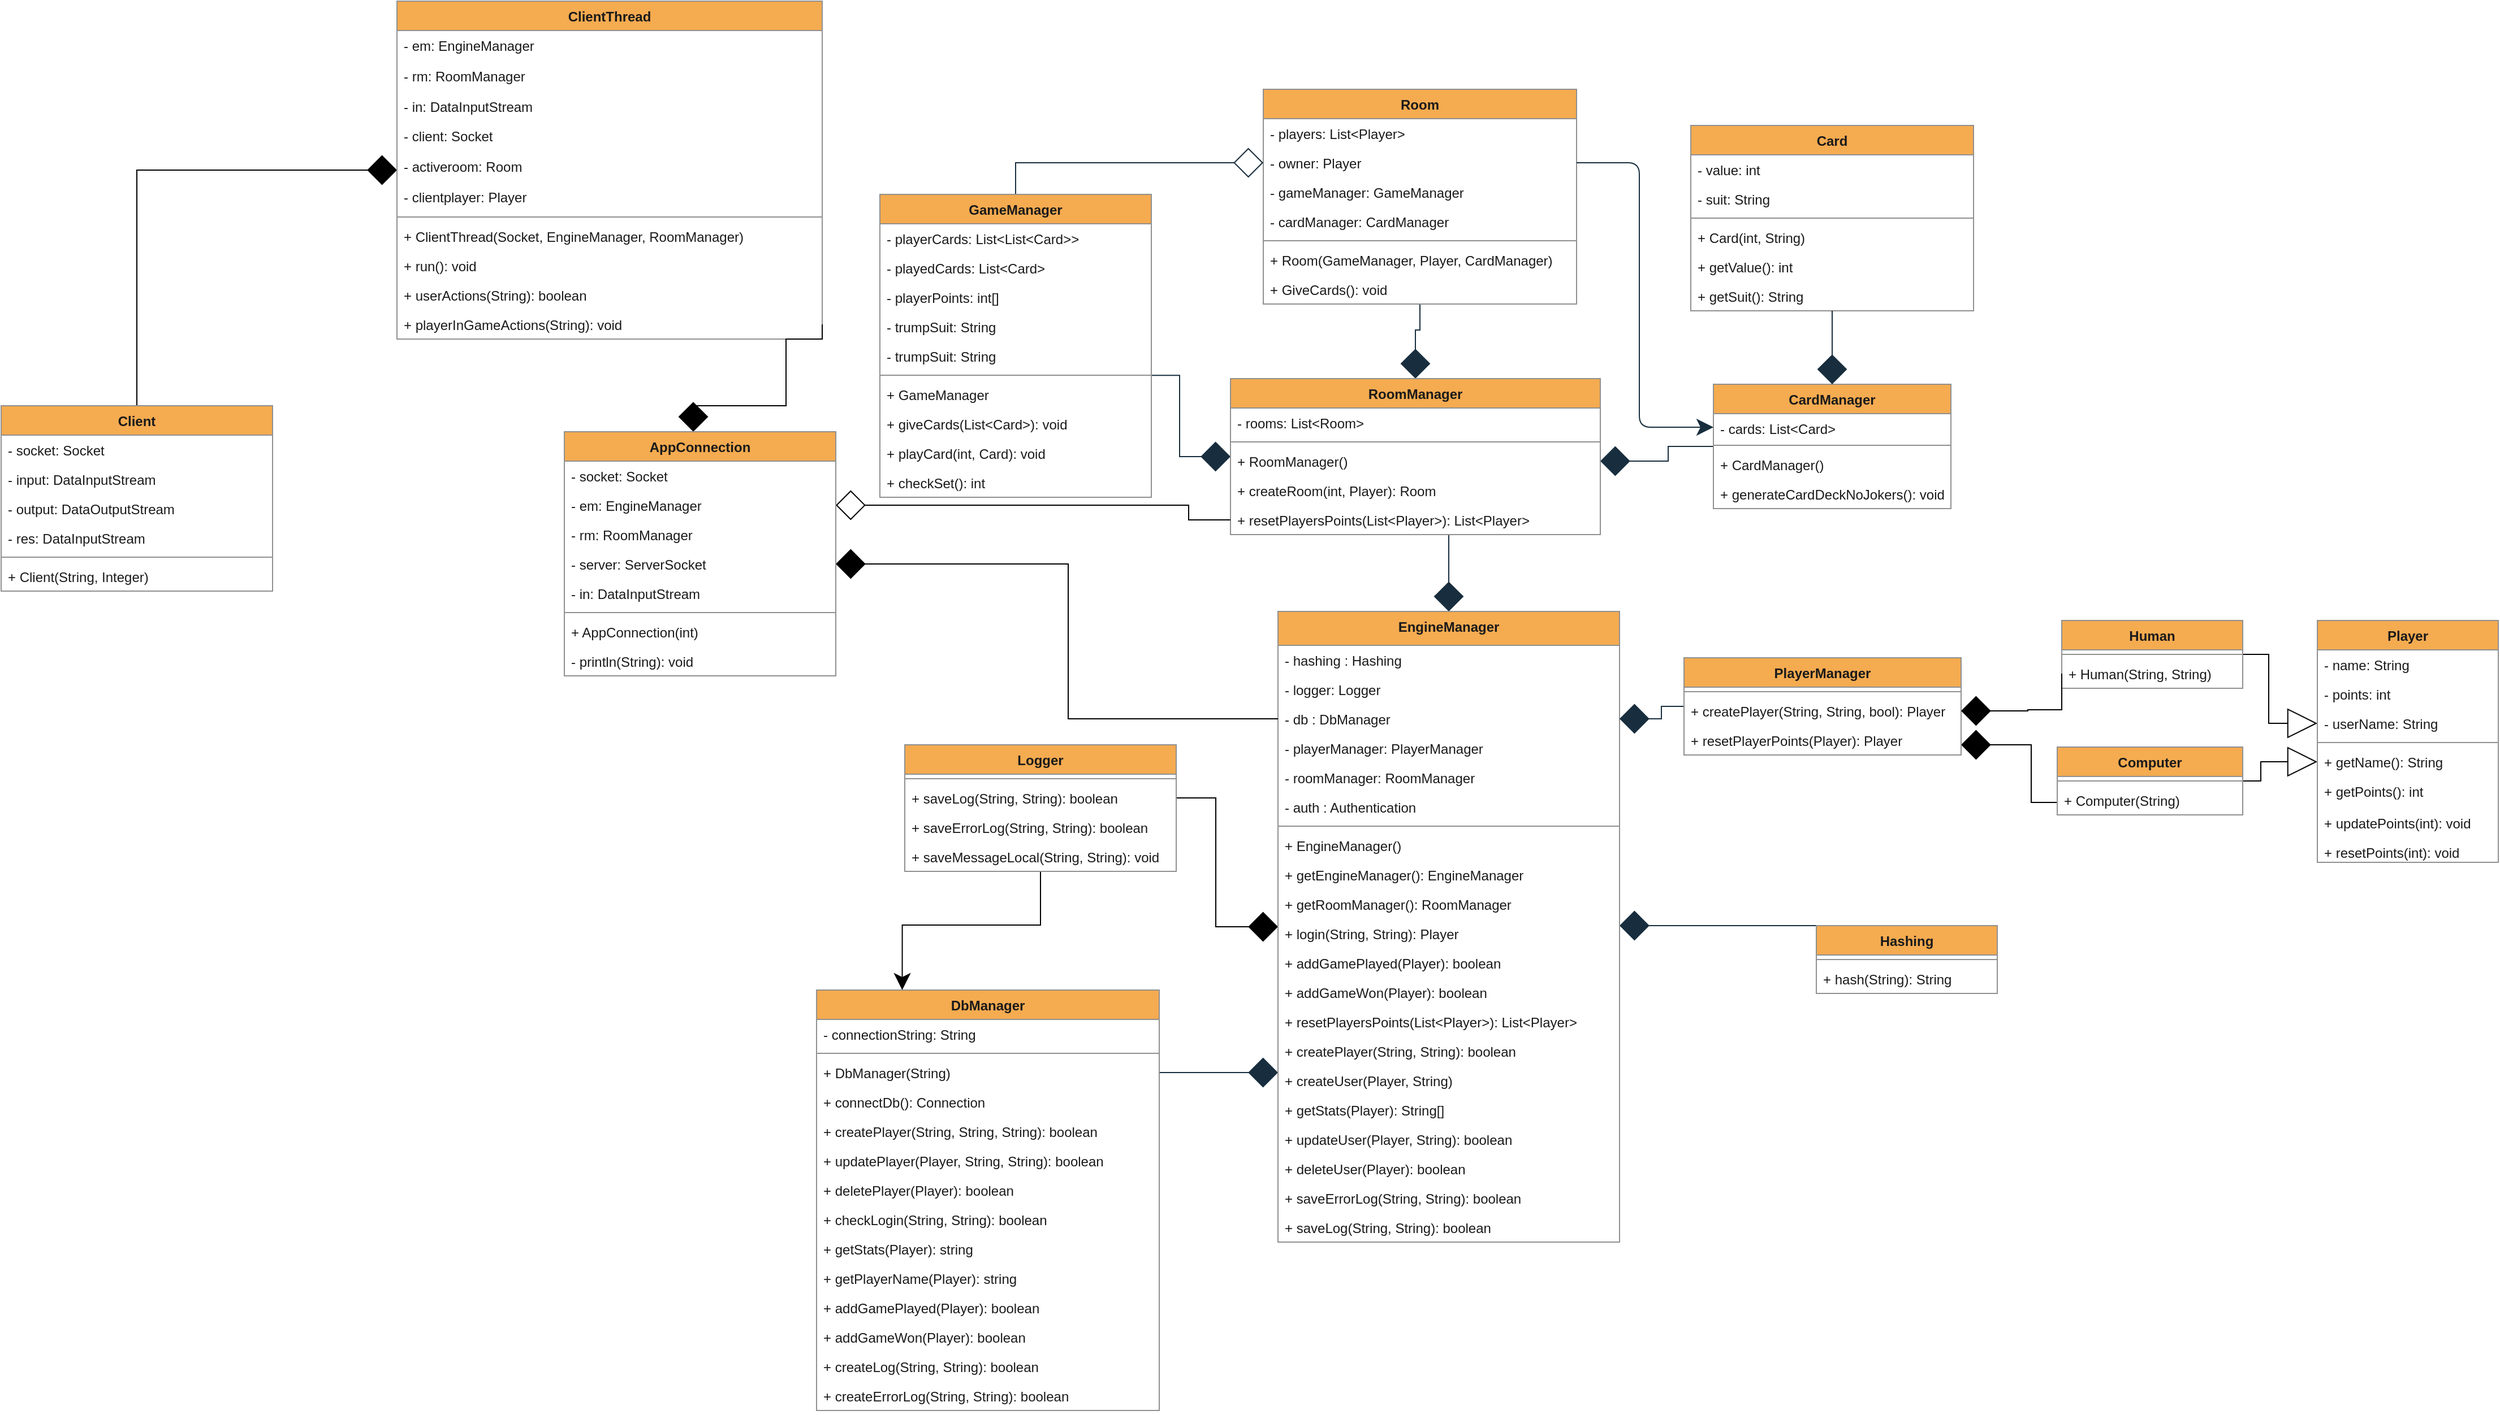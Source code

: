 <mxfile version="18.0.1" type="device"><diagram id="uoawUG6svQuBK8TSNLk_" name="Side-1"><mxGraphModel dx="4494" dy="2612" grid="0" gridSize="10" guides="1" tooltips="1" connect="1" arrows="1" fold="1" page="1" pageScale="1" pageWidth="1654" pageHeight="1169" background="#FFFFFF" math="0" shadow="0"><root><mxCell id="0"/><mxCell id="1" parent="0"/><mxCell id="UV7PJLIcolWcaNcOYs0q-156" style="edgeStyle=orthogonalEdgeStyle;rounded=0;orthogonalLoop=1;jettySize=auto;html=1;entryX=0.5;entryY=0;entryDx=0;entryDy=0;endArrow=diamond;endFill=1;endSize=24;labelBackgroundColor=#EEEEEE;strokeColor=#182E3E;fontColor=#1A1A1A;" parent="1" source="UV7PJLIcolWcaNcOYs0q-27" target="UV7PJLIcolWcaNcOYs0q-40" edge="1"><mxGeometry relative="1" as="geometry"/></mxCell><mxCell id="UV7PJLIcolWcaNcOYs0q-27" value="Room" style="swimlane;fontStyle=1;align=center;verticalAlign=top;childLayout=stackLayout;horizontal=1;startSize=26;horizontalStack=0;resizeParent=1;resizeParentMax=0;resizeLast=0;collapsible=1;marginBottom=0;fillColor=#F5AB50;strokeColor=#909090;fontColor=#1A1A1A;rounded=0;swimlaneFillColor=default;" parent="1" vertex="1"><mxGeometry x="541" y="24" width="277" height="190" as="geometry"/></mxCell><mxCell id="UV7PJLIcolWcaNcOYs0q-28" value="- players: List&lt;Player&gt;" style="text;strokeColor=none;fillColor=none;align=left;verticalAlign=top;spacingLeft=4;spacingRight=4;overflow=hidden;rotatable=0;points=[[0,0.5],[1,0.5]];portConstraint=eastwest;fontColor=#1A1A1A;rounded=0;" parent="UV7PJLIcolWcaNcOYs0q-27" vertex="1"><mxGeometry y="26" width="277" height="26" as="geometry"/></mxCell><mxCell id="UV7PJLIcolWcaNcOYs0q-116" value="- owner: Player" style="text;strokeColor=none;fillColor=none;align=left;verticalAlign=top;spacingLeft=4;spacingRight=4;overflow=hidden;rotatable=0;points=[[0,0.5],[1,0.5]];portConstraint=eastwest;fontColor=#1A1A1A;rounded=0;" parent="UV7PJLIcolWcaNcOYs0q-27" vertex="1"><mxGeometry y="52" width="277" height="26" as="geometry"/></mxCell><mxCell id="UV7PJLIcolWcaNcOYs0q-183" value="- gameManager: GameManager" style="text;strokeColor=none;fillColor=none;align=left;verticalAlign=top;spacingLeft=4;spacingRight=4;overflow=hidden;rotatable=0;points=[[0,0.5],[1,0.5]];portConstraint=eastwest;fontColor=#1A1A1A;rounded=0;" parent="UV7PJLIcolWcaNcOYs0q-27" vertex="1"><mxGeometry y="78" width="277" height="26" as="geometry"/></mxCell><mxCell id="dhgP19WM1KGxThJsgMMX-26" value="- cardManager: CardManager" style="text;strokeColor=none;fillColor=none;align=left;verticalAlign=top;spacingLeft=4;spacingRight=4;overflow=hidden;rotatable=0;points=[[0,0.5],[1,0.5]];portConstraint=eastwest;fontColor=#1A1A1A;rounded=0;" vertex="1" parent="UV7PJLIcolWcaNcOYs0q-27"><mxGeometry y="104" width="277" height="26" as="geometry"/></mxCell><mxCell id="UV7PJLIcolWcaNcOYs0q-29" value="" style="line;strokeWidth=1;fillColor=none;align=left;verticalAlign=middle;spacingTop=-1;spacingLeft=3;spacingRight=3;rotatable=0;labelPosition=right;points=[];portConstraint=eastwest;labelBackgroundColor=#EEEEEE;strokeColor=#909090;fontColor=#1A1A1A;rounded=0;" parent="UV7PJLIcolWcaNcOYs0q-27" vertex="1"><mxGeometry y="130" width="277" height="8" as="geometry"/></mxCell><mxCell id="UV7PJLIcolWcaNcOYs0q-30" value="+ Room(GameManager, Player, CardManager)" style="text;strokeColor=none;fillColor=none;align=left;verticalAlign=top;spacingLeft=4;spacingRight=4;overflow=hidden;rotatable=0;points=[[0,0.5],[1,0.5]];portConstraint=eastwest;fontColor=#1A1A1A;rounded=0;" parent="UV7PJLIcolWcaNcOYs0q-27" vertex="1"><mxGeometry y="138" width="277" height="26" as="geometry"/></mxCell><mxCell id="dhgP19WM1KGxThJsgMMX-27" value="+ GiveCards(): void" style="text;strokeColor=none;fillColor=none;align=left;verticalAlign=top;spacingLeft=4;spacingRight=4;overflow=hidden;rotatable=0;points=[[0,0.5],[1,0.5]];portConstraint=eastwest;fontColor=#1A1A1A;rounded=0;" vertex="1" parent="UV7PJLIcolWcaNcOYs0q-27"><mxGeometry y="164" width="277" height="26" as="geometry"/></mxCell><mxCell id="UV7PJLIcolWcaNcOYs0q-32" value="Card" style="swimlane;fontStyle=1;align=center;verticalAlign=top;childLayout=stackLayout;horizontal=1;startSize=26;horizontalStack=0;resizeParent=1;resizeParentMax=0;resizeLast=0;collapsible=1;marginBottom=0;fillColor=#F5AB50;strokeColor=#909090;fontColor=#1A1A1A;rounded=0;swimlaneFillColor=default;" parent="1" vertex="1"><mxGeometry x="919" y="56" width="250" height="164" as="geometry"/></mxCell><mxCell id="UV7PJLIcolWcaNcOYs0q-33" value="- value: int" style="text;strokeColor=none;fillColor=none;align=left;verticalAlign=top;spacingLeft=4;spacingRight=4;overflow=hidden;rotatable=0;points=[[0,0.5],[1,0.5]];portConstraint=eastwest;fontColor=#1A1A1A;rounded=0;swimlaneFillColor=default;" parent="UV7PJLIcolWcaNcOYs0q-32" vertex="1"><mxGeometry y="26" width="250" height="26" as="geometry"/></mxCell><mxCell id="UV7PJLIcolWcaNcOYs0q-92" value="- suit: String" style="text;strokeColor=none;fillColor=none;align=left;verticalAlign=top;spacingLeft=4;spacingRight=4;overflow=hidden;rotatable=0;points=[[0,0.5],[1,0.5]];portConstraint=eastwest;fontColor=#1A1A1A;rounded=0;" parent="UV7PJLIcolWcaNcOYs0q-32" vertex="1"><mxGeometry y="52" width="250" height="26" as="geometry"/></mxCell><mxCell id="UV7PJLIcolWcaNcOYs0q-34" value="" style="line;strokeWidth=1;fillColor=none;align=left;verticalAlign=middle;spacingTop=-1;spacingLeft=3;spacingRight=3;rotatable=0;labelPosition=right;points=[];portConstraint=eastwest;labelBackgroundColor=#EEEEEE;strokeColor=#909090;fontColor=#1A1A1A;rounded=0;" parent="UV7PJLIcolWcaNcOYs0q-32" vertex="1"><mxGeometry y="78" width="250" height="8" as="geometry"/></mxCell><mxCell id="UV7PJLIcolWcaNcOYs0q-35" value="+ Card(int, String)" style="text;strokeColor=none;fillColor=none;align=left;verticalAlign=top;spacingLeft=4;spacingRight=4;overflow=hidden;rotatable=0;points=[[0,0.5],[1,0.5]];portConstraint=eastwest;fontColor=#1A1A1A;rounded=0;" parent="UV7PJLIcolWcaNcOYs0q-32" vertex="1"><mxGeometry y="86" width="250" height="26" as="geometry"/></mxCell><mxCell id="UV7PJLIcolWcaNcOYs0q-93" value="+ getValue(): int" style="text;strokeColor=none;fillColor=none;align=left;verticalAlign=top;spacingLeft=4;spacingRight=4;overflow=hidden;rotatable=0;points=[[0,0.5],[1,0.5]];portConstraint=eastwest;fontColor=#1A1A1A;rounded=0;" parent="UV7PJLIcolWcaNcOYs0q-32" vertex="1"><mxGeometry y="112" width="250" height="26" as="geometry"/></mxCell><mxCell id="UV7PJLIcolWcaNcOYs0q-94" value="+ getSuit(): String" style="text;strokeColor=none;fillColor=none;align=left;verticalAlign=top;spacingLeft=4;spacingRight=4;overflow=hidden;rotatable=0;points=[[0,0.5],[1,0.5]];portConstraint=eastwest;fontColor=#1A1A1A;rounded=0;" parent="UV7PJLIcolWcaNcOYs0q-32" vertex="1"><mxGeometry y="138" width="250" height="26" as="geometry"/></mxCell><mxCell id="UV7PJLIcolWcaNcOYs0q-141" style="edgeStyle=orthogonalEdgeStyle;rounded=0;orthogonalLoop=1;jettySize=auto;html=1;entryX=1;entryY=0.5;entryDx=0;entryDy=0;endArrow=diamond;endFill=1;endSize=24;labelBackgroundColor=#EEEEEE;strokeColor=#182E3E;fontColor=#1A1A1A;" parent="1" source="UV7PJLIcolWcaNcOYs0q-36" target="UV7PJLIcolWcaNcOYs0q-43" edge="1"><mxGeometry relative="1" as="geometry"/></mxCell><mxCell id="UV7PJLIcolWcaNcOYs0q-36" value="CardManager" style="swimlane;fontStyle=1;align=center;verticalAlign=top;childLayout=stackLayout;horizontal=1;startSize=26;horizontalStack=0;resizeParent=1;resizeParentMax=0;resizeLast=0;collapsible=1;marginBottom=0;fillColor=#F5AB50;strokeColor=#909090;fontColor=#1A1A1A;rounded=0;swimlaneFillColor=default;" parent="1" vertex="1"><mxGeometry x="939" y="285" width="210" height="110" as="geometry"/></mxCell><mxCell id="UV7PJLIcolWcaNcOYs0q-37" value="- cards: List&lt;Card&gt;" style="text;strokeColor=none;fillColor=none;align=left;verticalAlign=top;spacingLeft=4;spacingRight=4;overflow=hidden;rotatable=0;points=[[0,0.5],[1,0.5]];portConstraint=eastwest;fontColor=#1A1A1A;rounded=0;" parent="UV7PJLIcolWcaNcOYs0q-36" vertex="1"><mxGeometry y="26" width="210" height="24" as="geometry"/></mxCell><mxCell id="UV7PJLIcolWcaNcOYs0q-38" value="" style="line;strokeWidth=1;fillColor=none;align=left;verticalAlign=middle;spacingTop=-1;spacingLeft=3;spacingRight=3;rotatable=0;labelPosition=right;points=[];portConstraint=eastwest;labelBackgroundColor=#EEEEEE;strokeColor=#909090;fontColor=#1A1A1A;rounded=0;" parent="UV7PJLIcolWcaNcOYs0q-36" vertex="1"><mxGeometry y="50" width="210" height="8" as="geometry"/></mxCell><mxCell id="UV7PJLIcolWcaNcOYs0q-39" value="+ CardManager()" style="text;strokeColor=none;fillColor=none;align=left;verticalAlign=top;spacingLeft=4;spacingRight=4;overflow=hidden;rotatable=0;points=[[0,0.5],[1,0.5]];portConstraint=eastwest;fontColor=#1A1A1A;rounded=0;" parent="UV7PJLIcolWcaNcOYs0q-36" vertex="1"><mxGeometry y="58" width="210" height="26" as="geometry"/></mxCell><mxCell id="UV7PJLIcolWcaNcOYs0q-96" value="+ generateCardDeckNoJokers(): void" style="text;strokeColor=none;fillColor=none;align=left;verticalAlign=top;spacingLeft=4;spacingRight=4;overflow=hidden;rotatable=0;points=[[0,0.5],[1,0.5]];portConstraint=eastwest;fontColor=#1A1A1A;rounded=0;" parent="UV7PJLIcolWcaNcOYs0q-36" vertex="1"><mxGeometry y="84" width="210" height="26" as="geometry"/></mxCell><mxCell id="UV7PJLIcolWcaNcOYs0q-142" style="edgeStyle=orthogonalEdgeStyle;rounded=0;orthogonalLoop=1;jettySize=auto;html=1;entryX=0.5;entryY=0;entryDx=0;entryDy=0;endArrow=diamond;endFill=1;endSize=24;labelBackgroundColor=#EEEEEE;strokeColor=#182E3E;fontColor=#1A1A1A;" parent="1" source="UV7PJLIcolWcaNcOYs0q-40" target="UV7PJLIcolWcaNcOYs0q-44" edge="1"><mxGeometry relative="1" as="geometry"><Array as="points"><mxPoint x="732" y="406"/><mxPoint x="732" y="406"/></Array></mxGeometry></mxCell><mxCell id="UV7PJLIcolWcaNcOYs0q-170" style="edgeStyle=orthogonalEdgeStyle;rounded=0;orthogonalLoop=1;jettySize=auto;html=1;entryX=0.998;entryY=0.515;entryDx=0;entryDy=0;entryPerimeter=0;startArrow=diamond;startFill=1;endArrow=none;endFill=0;startSize=24;endSize=24;labelBackgroundColor=#EEEEEE;strokeColor=#182E3E;fontColor=#1A1A1A;" parent="1" source="UV7PJLIcolWcaNcOYs0q-40" target="UV7PJLIcolWcaNcOYs0q-166" edge="1"><mxGeometry relative="1" as="geometry"/></mxCell><mxCell id="UV7PJLIcolWcaNcOYs0q-40" value="RoomManager" style="swimlane;fontStyle=1;align=center;verticalAlign=top;childLayout=stackLayout;horizontal=1;startSize=26;horizontalStack=0;resizeParent=1;resizeParentMax=0;resizeLast=0;collapsible=1;marginBottom=0;fillColor=#F5AB50;strokeColor=#909090;fontColor=#1A1A1A;rounded=0;swimlaneFillColor=default;" parent="1" vertex="1"><mxGeometry x="512" y="280" width="327" height="138" as="geometry"/></mxCell><mxCell id="UV7PJLIcolWcaNcOYs0q-41" value="- rooms: List&lt;Room&gt;" style="text;strokeColor=none;fillColor=none;align=left;verticalAlign=top;spacingLeft=4;spacingRight=4;overflow=hidden;rotatable=0;points=[[0,0.5],[1,0.5]];portConstraint=eastwest;fontColor=#1A1A1A;rounded=0;" parent="UV7PJLIcolWcaNcOYs0q-40" vertex="1"><mxGeometry y="26" width="327" height="26" as="geometry"/></mxCell><mxCell id="UV7PJLIcolWcaNcOYs0q-42" value="" style="line;strokeWidth=1;fillColor=none;align=left;verticalAlign=middle;spacingTop=-1;spacingLeft=3;spacingRight=3;rotatable=0;labelPosition=right;points=[];portConstraint=eastwest;labelBackgroundColor=#EEEEEE;strokeColor=#909090;fontColor=#1A1A1A;rounded=0;" parent="UV7PJLIcolWcaNcOYs0q-40" vertex="1"><mxGeometry y="52" width="327" height="8" as="geometry"/></mxCell><mxCell id="UV7PJLIcolWcaNcOYs0q-43" value="+ RoomManager()" style="text;strokeColor=none;fillColor=none;align=left;verticalAlign=top;spacingLeft=4;spacingRight=4;overflow=hidden;rotatable=0;points=[[0,0.5],[1,0.5]];portConstraint=eastwest;fontColor=#1A1A1A;rounded=0;" parent="UV7PJLIcolWcaNcOYs0q-40" vertex="1"><mxGeometry y="60" width="327" height="26" as="geometry"/></mxCell><mxCell id="UV7PJLIcolWcaNcOYs0q-172" value="+ createRoom(int, Player): Room" style="text;strokeColor=none;fillColor=none;align=left;verticalAlign=top;spacingLeft=4;spacingRight=4;overflow=hidden;rotatable=0;points=[[0,0.5],[1,0.5]];portConstraint=eastwest;fontColor=#1A1A1A;rounded=0;" parent="UV7PJLIcolWcaNcOYs0q-40" vertex="1"><mxGeometry y="86" width="327" height="26" as="geometry"/></mxCell><mxCell id="UV7PJLIcolWcaNcOYs0q-137" value="+ resetPlayersPoints(List&lt;Player&gt;): List&lt;Player&gt;" style="text;strokeColor=none;fillColor=none;align=left;verticalAlign=top;spacingLeft=4;spacingRight=4;overflow=hidden;rotatable=0;points=[[0,0.5],[1,0.5]];portConstraint=eastwest;fontColor=#1A1A1A;rounded=0;" parent="UV7PJLIcolWcaNcOYs0q-40" vertex="1"><mxGeometry y="112" width="327" height="26" as="geometry"/></mxCell><mxCell id="UV7PJLIcolWcaNcOYs0q-162" style="edgeStyle=orthogonalEdgeStyle;rounded=0;orthogonalLoop=1;jettySize=auto;html=1;entryX=0.5;entryY=0;entryDx=0;entryDy=0;endArrow=none;endFill=0;endSize=24;startArrow=diamond;startFill=1;startSize=24;labelBackgroundColor=#EEEEEE;strokeColor=#182E3E;fontColor=#1A1A1A;" parent="1" source="UV7PJLIcolWcaNcOYs0q-44" target="UV7PJLIcolWcaNcOYs0q-72" edge="1"><mxGeometry relative="1" as="geometry"><Array as="points"><mxPoint x="766" y="913"/></Array></mxGeometry></mxCell><mxCell id="UV7PJLIcolWcaNcOYs0q-163" style="edgeStyle=orthogonalEdgeStyle;rounded=0;orthogonalLoop=1;jettySize=auto;html=1;entryX=1;entryY=0.5;entryDx=0;entryDy=0;endArrow=none;endFill=0;endSize=24;startArrow=diamond;startFill=1;startSize=24;labelBackgroundColor=#EEEEEE;strokeColor=#182E3E;fontColor=#1A1A1A;" parent="1" source="UV7PJLIcolWcaNcOYs0q-44" target="UV7PJLIcolWcaNcOYs0q-117" edge="1"><mxGeometry relative="1" as="geometry"><Array as="points"><mxPoint x="766" y="885"/></Array></mxGeometry></mxCell><mxCell id="kSstRErY9-HSsqufXTcn-4" style="edgeStyle=orthogonalEdgeStyle;rounded=0;orthogonalLoop=1;jettySize=auto;html=1;entryX=1;entryY=0.5;entryDx=0;entryDy=0;startArrow=diamond;startFill=1;endArrow=none;endFill=0;startSize=24;" parent="1" source="UV7PJLIcolWcaNcOYs0q-44" target="kSstRErY9-HSsqufXTcn-3" edge="1"><mxGeometry relative="1" as="geometry"/></mxCell><mxCell id="UV7PJLIcolWcaNcOYs0q-44" value="EngineManager" style="swimlane;fontStyle=1;align=center;verticalAlign=top;childLayout=stackLayout;horizontal=1;startSize=30;horizontalStack=0;resizeParent=1;resizeParentMax=0;resizeLast=0;collapsible=1;marginBottom=0;fillColor=#F5AB50;strokeColor=#909090;fontColor=#1A1A1A;rounded=0;swimlaneFillColor=default;" parent="1" vertex="1"><mxGeometry x="554" y="486" width="302" height="558" as="geometry"/></mxCell><mxCell id="UV7PJLIcolWcaNcOYs0q-45" value="- hashing : Hashing" style="text;strokeColor=none;fillColor=none;align=left;verticalAlign=top;spacingLeft=4;spacingRight=4;overflow=hidden;rotatable=0;points=[[0,0.5],[1,0.5]];portConstraint=eastwest;fontColor=#1A1A1A;rounded=0;" parent="UV7PJLIcolWcaNcOYs0q-44" vertex="1"><mxGeometry y="30" width="302" height="26" as="geometry"/></mxCell><mxCell id="f-SYvg7h5CHG3xOCCEHA-18" value="- logger: Logger" style="text;strokeColor=none;fillColor=none;align=left;verticalAlign=top;spacingLeft=4;spacingRight=4;overflow=hidden;rotatable=0;points=[[0,0.5],[1,0.5]];portConstraint=eastwest;fontColor=#1A1A1A;rounded=0;" parent="UV7PJLIcolWcaNcOYs0q-44" vertex="1"><mxGeometry y="56" width="302" height="26" as="geometry"/></mxCell><mxCell id="UV7PJLIcolWcaNcOYs0q-90" value="- db : DbManager" style="text;strokeColor=none;fillColor=none;align=left;verticalAlign=top;spacingLeft=4;spacingRight=4;overflow=hidden;rotatable=0;points=[[0,0.5],[1,0.5]];portConstraint=eastwest;fontColor=#1A1A1A;rounded=0;" parent="UV7PJLIcolWcaNcOYs0q-44" vertex="1"><mxGeometry y="82" width="302" height="26" as="geometry"/></mxCell><mxCell id="UV7PJLIcolWcaNcOYs0q-180" value="- playerManager: PlayerManager" style="text;strokeColor=none;fillColor=none;align=left;verticalAlign=top;spacingLeft=4;spacingRight=4;overflow=hidden;rotatable=0;points=[[0,0.5],[1,0.5]];portConstraint=eastwest;fontColor=#1A1A1A;rounded=0;" parent="UV7PJLIcolWcaNcOYs0q-44" vertex="1"><mxGeometry y="108" width="302" height="26" as="geometry"/></mxCell><mxCell id="UV7PJLIcolWcaNcOYs0q-179" value="- roomManager: RoomManager    " style="text;strokeColor=none;fillColor=none;align=left;verticalAlign=top;spacingLeft=4;spacingRight=4;overflow=hidden;rotatable=0;points=[[0,0.5],[1,0.5]];portConstraint=eastwest;fontColor=#1A1A1A;rounded=0;" parent="UV7PJLIcolWcaNcOYs0q-44" vertex="1"><mxGeometry y="134" width="302" height="26" as="geometry"/></mxCell><mxCell id="UV7PJLIcolWcaNcOYs0q-91" value="- auth : Authentication" style="text;strokeColor=none;fillColor=none;align=left;verticalAlign=top;spacingLeft=4;spacingRight=4;overflow=hidden;rotatable=0;points=[[0,0.5],[1,0.5]];portConstraint=eastwest;fontColor=#1A1A1A;rounded=0;" parent="UV7PJLIcolWcaNcOYs0q-44" vertex="1"><mxGeometry y="160" width="302" height="26" as="geometry"/></mxCell><mxCell id="UV7PJLIcolWcaNcOYs0q-46" value="" style="line;strokeWidth=1;fillColor=none;align=left;verticalAlign=middle;spacingTop=-1;spacingLeft=3;spacingRight=3;rotatable=0;labelPosition=right;points=[];portConstraint=eastwest;labelBackgroundColor=#EEEEEE;strokeColor=#909090;fontColor=#1A1A1A;rounded=0;" parent="UV7PJLIcolWcaNcOYs0q-44" vertex="1"><mxGeometry y="186" width="302" height="8" as="geometry"/></mxCell><mxCell id="UV7PJLIcolWcaNcOYs0q-157" value="+ EngineManager()" style="text;strokeColor=none;fillColor=none;align=left;verticalAlign=top;spacingLeft=4;spacingRight=4;overflow=hidden;rotatable=0;points=[[0,0.5],[1,0.5]];portConstraint=eastwest;fontColor=#1A1A1A;rounded=0;" parent="UV7PJLIcolWcaNcOYs0q-44" vertex="1"><mxGeometry y="194" width="302" height="26" as="geometry"/></mxCell><mxCell id="f-SYvg7h5CHG3xOCCEHA-19" value="+ getEngineManager(): EngineManager" style="text;strokeColor=none;fillColor=none;align=left;verticalAlign=top;spacingLeft=4;spacingRight=4;overflow=hidden;rotatable=0;points=[[0,0.5],[1,0.5]];portConstraint=eastwest;fontColor=#1A1A1A;rounded=0;" parent="UV7PJLIcolWcaNcOYs0q-44" vertex="1"><mxGeometry y="220" width="302" height="26" as="geometry"/></mxCell><mxCell id="dhgP19WM1KGxThJsgMMX-25" value="+ getRoomManager(): RoomManager" style="text;strokeColor=none;fillColor=none;align=left;verticalAlign=top;spacingLeft=4;spacingRight=4;overflow=hidden;rotatable=0;points=[[0,0.5],[1,0.5]];portConstraint=eastwest;fontColor=#1A1A1A;rounded=0;" vertex="1" parent="UV7PJLIcolWcaNcOYs0q-44"><mxGeometry y="246" width="302" height="26" as="geometry"/></mxCell><mxCell id="UV7PJLIcolWcaNcOYs0q-47" value="+ login(String, String): Player" style="text;strokeColor=none;fillColor=none;align=left;verticalAlign=top;spacingLeft=4;spacingRight=4;overflow=hidden;rotatable=0;points=[[0,0.5],[1,0.5]];portConstraint=eastwest;fontColor=#1A1A1A;rounded=0;" parent="UV7PJLIcolWcaNcOYs0q-44" vertex="1"><mxGeometry y="272" width="302" height="26" as="geometry"/></mxCell><mxCell id="f-SYvg7h5CHG3xOCCEHA-20" value="+ addGamePlayed(Player): boolean" style="text;strokeColor=none;fillColor=none;align=left;verticalAlign=top;spacingLeft=4;spacingRight=4;overflow=hidden;rotatable=0;points=[[0,0.5],[1,0.5]];portConstraint=eastwest;fontColor=#1A1A1A;rounded=0;" parent="UV7PJLIcolWcaNcOYs0q-44" vertex="1"><mxGeometry y="298" width="302" height="26" as="geometry"/></mxCell><mxCell id="f-SYvg7h5CHG3xOCCEHA-21" value="+ addGameWon(Player): boolean" style="text;strokeColor=none;fillColor=none;align=left;verticalAlign=top;spacingLeft=4;spacingRight=4;overflow=hidden;rotatable=0;points=[[0,0.5],[1,0.5]];portConstraint=eastwest;fontColor=#1A1A1A;rounded=0;" parent="UV7PJLIcolWcaNcOYs0q-44" vertex="1"><mxGeometry y="324" width="302" height="26" as="geometry"/></mxCell><mxCell id="UV7PJLIcolWcaNcOYs0q-136" value="+ resetPlayersPoints(List&lt;Player&gt;): List&lt;Player&gt;" style="text;strokeColor=none;fillColor=none;align=left;verticalAlign=top;spacingLeft=4;spacingRight=4;overflow=hidden;rotatable=0;points=[[0,0.5],[1,0.5]];portConstraint=eastwest;fontColor=#1A1A1A;rounded=0;" parent="UV7PJLIcolWcaNcOYs0q-44" vertex="1"><mxGeometry y="350" width="302" height="26" as="geometry"/></mxCell><mxCell id="UV7PJLIcolWcaNcOYs0q-188" value="+ createPlayer(String, String): boolean" style="text;strokeColor=none;fillColor=none;align=left;verticalAlign=top;spacingLeft=4;spacingRight=4;overflow=hidden;rotatable=0;points=[[0,0.5],[1,0.5]];portConstraint=eastwest;fontColor=#1A1A1A;rounded=0;" parent="UV7PJLIcolWcaNcOYs0q-44" vertex="1"><mxGeometry y="376" width="302" height="26" as="geometry"/></mxCell><mxCell id="f-SYvg7h5CHG3xOCCEHA-22" value="+ createUser(Player, String)" style="text;strokeColor=none;fillColor=none;align=left;verticalAlign=top;spacingLeft=4;spacingRight=4;overflow=hidden;rotatable=0;points=[[0,0.5],[1,0.5]];portConstraint=eastwest;fontColor=#1A1A1A;rounded=0;" parent="UV7PJLIcolWcaNcOYs0q-44" vertex="1"><mxGeometry y="402" width="302" height="26" as="geometry"/></mxCell><mxCell id="f-SYvg7h5CHG3xOCCEHA-23" value="+ getStats(Player): String[]" style="text;strokeColor=none;fillColor=none;align=left;verticalAlign=top;spacingLeft=4;spacingRight=4;overflow=hidden;rotatable=0;points=[[0,0.5],[1,0.5]];portConstraint=eastwest;fontColor=#1A1A1A;rounded=0;" parent="UV7PJLIcolWcaNcOYs0q-44" vertex="1"><mxGeometry y="428" width="302" height="26" as="geometry"/></mxCell><mxCell id="UV7PJLIcolWcaNcOYs0q-189" value="+ updateUser(Player, String): boolean" style="text;strokeColor=none;fillColor=none;align=left;verticalAlign=top;spacingLeft=4;spacingRight=4;overflow=hidden;rotatable=0;points=[[0,0.5],[1,0.5]];portConstraint=eastwest;fontColor=#1A1A1A;rounded=0;" parent="UV7PJLIcolWcaNcOYs0q-44" vertex="1"><mxGeometry y="454" width="302" height="26" as="geometry"/></mxCell><mxCell id="UV7PJLIcolWcaNcOYs0q-191" value="+ deleteUser(Player): boolean" style="text;strokeColor=none;fillColor=none;align=left;verticalAlign=top;spacingLeft=4;spacingRight=4;overflow=hidden;rotatable=0;points=[[0,0.5],[1,0.5]];portConstraint=eastwest;fontColor=#1A1A1A;rounded=0;" parent="UV7PJLIcolWcaNcOYs0q-44" vertex="1"><mxGeometry y="480" width="302" height="26" as="geometry"/></mxCell><mxCell id="dhgP19WM1KGxThJsgMMX-4" value="+ saveErrorLog(String, String): boolean" style="text;strokeColor=none;fillColor=none;align=left;verticalAlign=top;spacingLeft=4;spacingRight=4;overflow=hidden;rotatable=0;points=[[0,0.5],[1,0.5]];portConstraint=eastwest;fontColor=#1A1A1A;rounded=0;" vertex="1" parent="UV7PJLIcolWcaNcOYs0q-44"><mxGeometry y="506" width="302" height="26" as="geometry"/></mxCell><mxCell id="dhgP19WM1KGxThJsgMMX-5" value="+ saveLog(String, String): boolean" style="text;strokeColor=none;fillColor=none;align=left;verticalAlign=top;spacingLeft=4;spacingRight=4;overflow=hidden;rotatable=0;points=[[0,0.5],[1,0.5]];portConstraint=eastwest;fontColor=#1A1A1A;rounded=0;" vertex="1" parent="UV7PJLIcolWcaNcOYs0q-44"><mxGeometry y="532" width="302" height="26" as="geometry"/></mxCell><mxCell id="UV7PJLIcolWcaNcOYs0q-154" style="edgeStyle=orthogonalEdgeStyle;rounded=0;orthogonalLoop=1;jettySize=auto;html=1;entryX=1;entryY=0.5;entryDx=0;entryDy=0;endArrow=diamond;endFill=1;endSize=24;labelBackgroundColor=#EEEEEE;strokeColor=#182E3E;fontColor=#1A1A1A;" parent="1" source="UV7PJLIcolWcaNcOYs0q-48" target="UV7PJLIcolWcaNcOYs0q-90" edge="1"><mxGeometry relative="1" as="geometry"/></mxCell><mxCell id="vmaAZ9zWB7TZKjRlybKR-10" style="edgeStyle=orthogonalEdgeStyle;rounded=0;orthogonalLoop=1;jettySize=auto;html=1;entryX=0;entryY=0.5;entryDx=0;entryDy=0;startArrow=diamond;startFill=1;endArrow=none;endFill=0;startSize=24;endSize=12;" parent="1" source="UV7PJLIcolWcaNcOYs0q-48" target="UV7PJLIcolWcaNcOYs0q-112" edge="1"><mxGeometry relative="1" as="geometry"><Array as="points"><mxPoint x="1220" y="604"/><mxPoint x="1220" y="655"/><mxPoint x="1243" y="655"/></Array></mxGeometry></mxCell><mxCell id="UV7PJLIcolWcaNcOYs0q-48" value="PlayerManager" style="swimlane;fontStyle=1;align=center;verticalAlign=top;childLayout=stackLayout;horizontal=1;startSize=26;horizontalStack=0;resizeParent=1;resizeParentMax=0;resizeLast=0;collapsible=1;marginBottom=0;fillColor=#F5AB50;strokeColor=#909090;fontColor=#1A1A1A;rounded=0;swimlaneFillColor=default;" parent="1" vertex="1"><mxGeometry x="913" y="527" width="245" height="86" as="geometry"/></mxCell><mxCell id="UV7PJLIcolWcaNcOYs0q-50" value="" style="line;strokeWidth=1;fillColor=none;align=left;verticalAlign=middle;spacingTop=-1;spacingLeft=3;spacingRight=3;rotatable=0;labelPosition=right;points=[];portConstraint=eastwest;labelBackgroundColor=#EEEEEE;strokeColor=#909090;fontColor=#1A1A1A;rounded=0;" parent="UV7PJLIcolWcaNcOYs0q-48" vertex="1"><mxGeometry y="26" width="245" height="8" as="geometry"/></mxCell><mxCell id="UV7PJLIcolWcaNcOYs0q-51" value="+ createPlayer(String, String, bool): Player" style="text;strokeColor=none;fillColor=none;align=left;verticalAlign=top;spacingLeft=4;spacingRight=4;overflow=hidden;rotatable=0;points=[[0,0.5],[1,0.5]];portConstraint=eastwest;fontColor=#1A1A1A;rounded=0;" parent="UV7PJLIcolWcaNcOYs0q-48" vertex="1"><mxGeometry y="34" width="245" height="26" as="geometry"/></mxCell><mxCell id="UV7PJLIcolWcaNcOYs0q-130" value="+ resetPlayerPoints(Player): Player" style="text;strokeColor=none;fillColor=none;align=left;verticalAlign=top;spacingLeft=4;spacingRight=4;overflow=hidden;rotatable=0;points=[[0,0.5],[1,0.5]];portConstraint=eastwest;fontColor=#1A1A1A;rounded=0;" parent="UV7PJLIcolWcaNcOYs0q-48" vertex="1"><mxGeometry y="60" width="245" height="26" as="geometry"/></mxCell><mxCell id="f-SYvg7h5CHG3xOCCEHA-42" style="edgeStyle=orthogonalEdgeStyle;rounded=0;orthogonalLoop=1;jettySize=auto;html=1;entryX=0;entryY=0.5;entryDx=0;entryDy=0;startArrow=none;startFill=0;endArrow=block;endFill=0;startSize=24;endSize=24;exitX=1;exitY=0.5;exitDx=0;exitDy=0;" parent="1" source="UV7PJLIcolWcaNcOYs0q-52" target="UV7PJLIcolWcaNcOYs0q-55" edge="1"><mxGeometry relative="1" as="geometry"/></mxCell><mxCell id="UV7PJLIcolWcaNcOYs0q-52" value="Human" style="swimlane;fontStyle=1;align=center;verticalAlign=top;childLayout=stackLayout;horizontal=1;startSize=26;horizontalStack=0;resizeParent=1;resizeParentMax=0;resizeLast=0;collapsible=1;marginBottom=0;fillColor=#F5AB50;strokeColor=#909090;fontColor=#1A1A1A;rounded=0;swimlaneFillColor=default;" parent="1" vertex="1"><mxGeometry x="1247" y="494" width="160" height="60" as="geometry"/></mxCell><mxCell id="UV7PJLIcolWcaNcOYs0q-54" value="" style="line;strokeWidth=1;fillColor=none;align=left;verticalAlign=middle;spacingTop=-1;spacingLeft=3;spacingRight=3;rotatable=0;labelPosition=right;points=[];portConstraint=eastwest;labelBackgroundColor=#EEEEEE;strokeColor=#909090;fontColor=#1A1A1A;rounded=0;" parent="UV7PJLIcolWcaNcOYs0q-52" vertex="1"><mxGeometry y="26" width="160" height="8" as="geometry"/></mxCell><mxCell id="f-SYvg7h5CHG3xOCCEHA-49" value="+ Human(String, String)" style="text;strokeColor=none;fillColor=none;align=left;verticalAlign=top;spacingLeft=4;spacingRight=4;overflow=hidden;rotatable=0;points=[[0,0.5],[1,0.5]];portConstraint=eastwest;fontColor=#1A1A1A;rounded=0;" parent="UV7PJLIcolWcaNcOYs0q-52" vertex="1"><mxGeometry y="34" width="160" height="26" as="geometry"/></mxCell><mxCell id="UV7PJLIcolWcaNcOYs0q-60" value="DbManager" style="swimlane;fontStyle=1;align=center;verticalAlign=top;childLayout=stackLayout;horizontal=1;startSize=26;horizontalStack=0;resizeParent=1;resizeParentMax=0;resizeLast=0;collapsible=1;marginBottom=0;fillColor=#F5AB50;strokeColor=#909090;fontColor=#1A1A1A;rounded=0;swimlaneFillColor=default;" parent="1" vertex="1"><mxGeometry x="146" y="821" width="303" height="372" as="geometry"/></mxCell><mxCell id="UV7PJLIcolWcaNcOYs0q-61" value="- connectionString: String" style="text;strokeColor=none;fillColor=none;align=left;verticalAlign=top;spacingLeft=4;spacingRight=4;overflow=hidden;rotatable=0;points=[[0,0.5],[1,0.5]];portConstraint=eastwest;fontColor=#1A1A1A;rounded=0;" parent="UV7PJLIcolWcaNcOYs0q-60" vertex="1"><mxGeometry y="26" width="303" height="26" as="geometry"/></mxCell><mxCell id="UV7PJLIcolWcaNcOYs0q-62" value="" style="line;strokeWidth=1;fillColor=none;align=left;verticalAlign=middle;spacingTop=-1;spacingLeft=3;spacingRight=3;rotatable=0;labelPosition=right;points=[];portConstraint=eastwest;labelBackgroundColor=#EEEEEE;strokeColor=#909090;fontColor=#1A1A1A;rounded=0;" parent="UV7PJLIcolWcaNcOYs0q-60" vertex="1"><mxGeometry y="52" width="303" height="8" as="geometry"/></mxCell><mxCell id="UV7PJLIcolWcaNcOYs0q-117" value="+ DbManager(String)" style="text;strokeColor=none;fillColor=none;align=left;verticalAlign=top;spacingLeft=4;spacingRight=4;overflow=hidden;rotatable=0;points=[[0,0.5],[1,0.5]];portConstraint=eastwest;fontColor=#1A1A1A;rounded=0;" parent="UV7PJLIcolWcaNcOYs0q-60" vertex="1"><mxGeometry y="60" width="303" height="26" as="geometry"/></mxCell><mxCell id="UV7PJLIcolWcaNcOYs0q-63" value="+ connectDb(): Connection" style="text;strokeColor=none;fillColor=none;align=left;verticalAlign=top;spacingLeft=4;spacingRight=4;overflow=hidden;rotatable=0;points=[[0,0.5],[1,0.5]];portConstraint=eastwest;fontColor=#1A1A1A;rounded=0;" parent="UV7PJLIcolWcaNcOYs0q-60" vertex="1"><mxGeometry y="86" width="303" height="26" as="geometry"/></mxCell><mxCell id="UV7PJLIcolWcaNcOYs0q-185" value="+ createPlayer(String, String, String): boolean" style="text;strokeColor=none;fillColor=none;align=left;verticalAlign=top;spacingLeft=4;spacingRight=4;overflow=hidden;rotatable=0;points=[[0,0.5],[1,0.5]];portConstraint=eastwest;fontColor=#1A1A1A;rounded=0;" parent="UV7PJLIcolWcaNcOYs0q-60" vertex="1"><mxGeometry y="112" width="303" height="26" as="geometry"/></mxCell><mxCell id="UV7PJLIcolWcaNcOYs0q-186" value="+ updatePlayer(Player, String, String): boolean" style="text;strokeColor=none;fillColor=none;align=left;verticalAlign=top;spacingLeft=4;spacingRight=4;overflow=hidden;rotatable=0;points=[[0,0.5],[1,0.5]];portConstraint=eastwest;fontColor=#1A1A1A;rounded=0;" parent="UV7PJLIcolWcaNcOYs0q-60" vertex="1"><mxGeometry y="138" width="303" height="26" as="geometry"/></mxCell><mxCell id="UV7PJLIcolWcaNcOYs0q-187" value="+ deletePlayer(Player): boolean" style="text;strokeColor=none;fillColor=none;align=left;verticalAlign=top;spacingLeft=4;spacingRight=4;overflow=hidden;rotatable=0;points=[[0,0.5],[1,0.5]];portConstraint=eastwest;fontColor=#1A1A1A;rounded=0;" parent="UV7PJLIcolWcaNcOYs0q-60" vertex="1"><mxGeometry y="164" width="303" height="26" as="geometry"/></mxCell><mxCell id="UV7PJLIcolWcaNcOYs0q-87" value="+ checkLogin(String, String): boolean" style="text;strokeColor=none;fillColor=none;align=left;verticalAlign=top;spacingLeft=4;spacingRight=4;overflow=hidden;rotatable=0;points=[[0,0.5],[1,0.5]];portConstraint=eastwest;fontColor=#1A1A1A;rounded=0;" parent="UV7PJLIcolWcaNcOYs0q-60" vertex="1"><mxGeometry y="190" width="303" height="26" as="geometry"/></mxCell><mxCell id="UV7PJLIcolWcaNcOYs0q-88" value="+ getStats(Player): string" style="text;strokeColor=none;fillColor=none;align=left;verticalAlign=top;spacingLeft=4;spacingRight=4;overflow=hidden;rotatable=0;points=[[0,0.5],[1,0.5]];portConstraint=eastwest;fontColor=#1A1A1A;rounded=0;" parent="UV7PJLIcolWcaNcOYs0q-60" vertex="1"><mxGeometry y="216" width="303" height="26" as="geometry"/></mxCell><mxCell id="f-SYvg7h5CHG3xOCCEHA-50" value="+ getPlayerName(Player): string" style="text;strokeColor=none;fillColor=none;align=left;verticalAlign=top;spacingLeft=4;spacingRight=4;overflow=hidden;rotatable=0;points=[[0,0.5],[1,0.5]];portConstraint=eastwest;fontColor=#1A1A1A;rounded=0;" parent="UV7PJLIcolWcaNcOYs0q-60" vertex="1"><mxGeometry y="242" width="303" height="26" as="geometry"/></mxCell><mxCell id="f-SYvg7h5CHG3xOCCEHA-26" value="+ addGamePlayed(Player): boolean" style="text;strokeColor=none;fillColor=none;align=left;verticalAlign=top;spacingLeft=4;spacingRight=4;overflow=hidden;rotatable=0;points=[[0,0.5],[1,0.5]];portConstraint=eastwest;fontColor=#1A1A1A;rounded=0;" parent="UV7PJLIcolWcaNcOYs0q-60" vertex="1"><mxGeometry y="268" width="303" height="26" as="geometry"/></mxCell><mxCell id="f-SYvg7h5CHG3xOCCEHA-28" value="+ addGameWon(Player): boolean" style="text;strokeColor=none;fillColor=none;align=left;verticalAlign=top;spacingLeft=4;spacingRight=4;overflow=hidden;rotatable=0;points=[[0,0.5],[1,0.5]];portConstraint=eastwest;fontColor=#1A1A1A;rounded=0;" parent="UV7PJLIcolWcaNcOYs0q-60" vertex="1"><mxGeometry y="294" width="303" height="26" as="geometry"/></mxCell><mxCell id="vmaAZ9zWB7TZKjRlybKR-2" value="+ createLog(String, String): boolean" style="text;strokeColor=none;fillColor=none;align=left;verticalAlign=top;spacingLeft=4;spacingRight=4;overflow=hidden;rotatable=0;points=[[0,0.5],[1,0.5]];portConstraint=eastwest;fontColor=#1A1A1A;rounded=0;" parent="UV7PJLIcolWcaNcOYs0q-60" vertex="1"><mxGeometry y="320" width="303" height="26" as="geometry"/></mxCell><mxCell id="dhgP19WM1KGxThJsgMMX-3" value="+ createErrorLog(String, String): boolean" style="text;strokeColor=none;fillColor=none;align=left;verticalAlign=top;spacingLeft=4;spacingRight=4;overflow=hidden;rotatable=0;points=[[0,0.5],[1,0.5]];portConstraint=eastwest;fontColor=#1A1A1A;rounded=0;" vertex="1" parent="UV7PJLIcolWcaNcOYs0q-60"><mxGeometry y="346" width="303" height="26" as="geometry"/></mxCell><mxCell id="UV7PJLIcolWcaNcOYs0q-72" value="Hashing" style="swimlane;fontStyle=1;align=center;verticalAlign=top;childLayout=stackLayout;horizontal=1;startSize=26;horizontalStack=0;resizeParent=1;resizeParentMax=0;resizeLast=0;collapsible=1;marginBottom=0;fillColor=#F5AB50;strokeColor=#909090;fontColor=#1A1A1A;rounded=0;swimlaneFillColor=default;" parent="1" vertex="1"><mxGeometry x="1030" y="764" width="160" height="60" as="geometry"/></mxCell><mxCell id="UV7PJLIcolWcaNcOYs0q-74" value="" style="line;strokeWidth=1;fillColor=none;align=left;verticalAlign=middle;spacingTop=-1;spacingLeft=3;spacingRight=3;rotatable=0;labelPosition=right;points=[];portConstraint=eastwest;labelBackgroundColor=#EEEEEE;strokeColor=#909090;fontColor=#1A1A1A;rounded=0;" parent="UV7PJLIcolWcaNcOYs0q-72" vertex="1"><mxGeometry y="26" width="160" height="8" as="geometry"/></mxCell><mxCell id="UV7PJLIcolWcaNcOYs0q-75" value="+ hash(String): String" style="text;strokeColor=none;fillColor=none;align=left;verticalAlign=top;spacingLeft=4;spacingRight=4;overflow=hidden;rotatable=0;points=[[0,0.5],[1,0.5]];portConstraint=eastwest;fontColor=#1A1A1A;rounded=0;" parent="UV7PJLIcolWcaNcOYs0q-72" vertex="1"><mxGeometry y="34" width="160" height="26" as="geometry"/></mxCell><mxCell id="f-SYvg7h5CHG3xOCCEHA-41" style="edgeStyle=orthogonalEdgeStyle;rounded=0;orthogonalLoop=1;jettySize=auto;html=1;entryX=0;entryY=0.5;entryDx=0;entryDy=0;startArrow=none;startFill=0;endArrow=block;endFill=0;startSize=24;endSize=24;" parent="1" source="UV7PJLIcolWcaNcOYs0q-108" target="UV7PJLIcolWcaNcOYs0q-84" edge="1"><mxGeometry relative="1" as="geometry"><Array as="points"><mxPoint x="1423" y="636"/><mxPoint x="1423" y="619"/></Array></mxGeometry></mxCell><mxCell id="UV7PJLIcolWcaNcOYs0q-108" value="Computer" style="swimlane;fontStyle=1;align=center;verticalAlign=top;childLayout=stackLayout;horizontal=1;startSize=26;horizontalStack=0;resizeParent=1;resizeParentMax=0;resizeLast=0;collapsible=1;marginBottom=0;fillColor=#F5AB50;strokeColor=#909090;fontColor=#1A1A1A;rounded=0;swimlaneFillColor=default;" parent="1" vertex="1"><mxGeometry x="1243" y="606" width="164" height="60" as="geometry"/></mxCell><mxCell id="UV7PJLIcolWcaNcOYs0q-111" value="" style="line;strokeWidth=1;fillColor=none;align=left;verticalAlign=middle;spacingTop=-1;spacingLeft=3;spacingRight=3;rotatable=0;labelPosition=right;points=[];portConstraint=eastwest;labelBackgroundColor=#EEEEEE;strokeColor=#909090;fontColor=#1A1A1A;rounded=0;" parent="UV7PJLIcolWcaNcOYs0q-108" vertex="1"><mxGeometry y="26" width="164" height="8" as="geometry"/></mxCell><mxCell id="UV7PJLIcolWcaNcOYs0q-112" value="+ Computer(String)" style="text;strokeColor=none;fillColor=none;align=left;verticalAlign=top;spacingLeft=4;spacingRight=4;overflow=hidden;rotatable=0;points=[[0,0.5],[1,0.5]];portConstraint=eastwest;fontColor=#1A1A1A;rounded=0;" parent="UV7PJLIcolWcaNcOYs0q-108" vertex="1"><mxGeometry y="34" width="164" height="26" as="geometry"/></mxCell><mxCell id="UV7PJLIcolWcaNcOYs0q-133" value="" style="endArrow=diamond;endFill=1;endSize=24;html=1;rounded=0;entryX=0.5;entryY=0;entryDx=0;entryDy=0;labelBackgroundColor=#EEEEEE;strokeColor=#182E3E;fontColor=#1A1A1A;" parent="1" source="UV7PJLIcolWcaNcOYs0q-94" target="UV7PJLIcolWcaNcOYs0q-36" edge="1"><mxGeometry width="160" relative="1" as="geometry"><mxPoint x="1139" y="326" as="sourcePoint"/><mxPoint x="1299" y="326" as="targetPoint"/></mxGeometry></mxCell><mxCell id="UV7PJLIcolWcaNcOYs0q-171" style="edgeStyle=orthogonalEdgeStyle;rounded=0;orthogonalLoop=1;jettySize=auto;html=1;exitX=0.5;exitY=0;exitDx=0;exitDy=0;entryX=0;entryY=0.5;entryDx=0;entryDy=0;startArrow=none;startFill=0;endArrow=diamond;endFill=0;startSize=12;endSize=24;labelBackgroundColor=#EEEEEE;strokeColor=#182E3E;fontColor=#1A1A1A;" parent="1" source="UV7PJLIcolWcaNcOYs0q-164" target="UV7PJLIcolWcaNcOYs0q-116" edge="1"><mxGeometry relative="1" as="geometry"/></mxCell><mxCell id="UV7PJLIcolWcaNcOYs0q-164" value="GameManager" style="swimlane;fontStyle=1;align=center;verticalAlign=top;childLayout=stackLayout;horizontal=1;startSize=26;horizontalStack=0;resizeParent=1;resizeParentMax=0;resizeLast=0;collapsible=1;marginBottom=0;fillColor=#F5AB50;strokeColor=#909090;fontColor=#1A1A1A;rounded=0;swimlaneFillColor=default;" parent="1" vertex="1"><mxGeometry x="202" y="117" width="240" height="268" as="geometry"/></mxCell><mxCell id="f-SYvg7h5CHG3xOCCEHA-43" value="- playerCards: List&lt;List&lt;Card&gt;&gt;" style="text;strokeColor=none;fillColor=none;align=left;verticalAlign=top;spacingLeft=4;spacingRight=4;overflow=hidden;rotatable=0;points=[[0,0.5],[1,0.5]];portConstraint=eastwest;fontColor=#1A1A1A;rounded=0;" parent="UV7PJLIcolWcaNcOYs0q-164" vertex="1"><mxGeometry y="26" width="240" height="26" as="geometry"/></mxCell><mxCell id="dhgP19WM1KGxThJsgMMX-28" value="- playedCards: List&lt;Card&gt;" style="text;strokeColor=none;fillColor=none;align=left;verticalAlign=top;spacingLeft=4;spacingRight=4;overflow=hidden;rotatable=0;points=[[0,0.5],[1,0.5]];portConstraint=eastwest;fontColor=#1A1A1A;rounded=0;" vertex="1" parent="UV7PJLIcolWcaNcOYs0q-164"><mxGeometry y="52" width="240" height="26" as="geometry"/></mxCell><mxCell id="f-SYvg7h5CHG3xOCCEHA-44" value="- playerPoints: int[]" style="text;strokeColor=none;fillColor=none;align=left;verticalAlign=top;spacingLeft=4;spacingRight=4;overflow=hidden;rotatable=0;points=[[0,0.5],[1,0.5]];portConstraint=eastwest;fontColor=#1A1A1A;rounded=0;" parent="UV7PJLIcolWcaNcOYs0q-164" vertex="1"><mxGeometry y="78" width="240" height="26" as="geometry"/></mxCell><mxCell id="dhgP19WM1KGxThJsgMMX-29" value="- trumpSuit: String" style="text;strokeColor=none;fillColor=none;align=left;verticalAlign=top;spacingLeft=4;spacingRight=4;overflow=hidden;rotatable=0;points=[[0,0.5],[1,0.5]];portConstraint=eastwest;fontColor=#1A1A1A;rounded=0;" vertex="1" parent="UV7PJLIcolWcaNcOYs0q-164"><mxGeometry y="104" width="240" height="26" as="geometry"/></mxCell><mxCell id="UV7PJLIcolWcaNcOYs0q-167" value="- trumpSuit: String" style="text;strokeColor=none;fillColor=none;align=left;verticalAlign=top;spacingLeft=4;spacingRight=4;overflow=hidden;rotatable=0;points=[[0,0.5],[1,0.5]];portConstraint=eastwest;fontColor=#1A1A1A;rounded=0;" parent="UV7PJLIcolWcaNcOYs0q-164" vertex="1"><mxGeometry y="130" width="240" height="26" as="geometry"/></mxCell><mxCell id="UV7PJLIcolWcaNcOYs0q-166" value="" style="line;strokeWidth=1;fillColor=none;align=left;verticalAlign=middle;spacingTop=-1;spacingLeft=3;spacingRight=3;rotatable=0;labelPosition=right;points=[];portConstraint=eastwest;labelBackgroundColor=#EEEEEE;strokeColor=#909090;fontColor=#1A1A1A;rounded=0;" parent="UV7PJLIcolWcaNcOYs0q-164" vertex="1"><mxGeometry y="156" width="240" height="8" as="geometry"/></mxCell><mxCell id="f-SYvg7h5CHG3xOCCEHA-45" value="+ GameManager" style="text;strokeColor=none;fillColor=none;align=left;verticalAlign=top;spacingLeft=4;spacingRight=4;overflow=hidden;rotatable=0;points=[[0,0.5],[1,0.5]];portConstraint=eastwest;fontColor=#1A1A1A;rounded=0;" parent="UV7PJLIcolWcaNcOYs0q-164" vertex="1"><mxGeometry y="164" width="240" height="26" as="geometry"/></mxCell><mxCell id="f-SYvg7h5CHG3xOCCEHA-46" value="+ giveCards(List&lt;Card&gt;): void" style="text;strokeColor=none;fillColor=none;align=left;verticalAlign=top;spacingLeft=4;spacingRight=4;overflow=hidden;rotatable=0;points=[[0,0.5],[1,0.5]];portConstraint=eastwest;fontColor=#1A1A1A;rounded=0;" parent="UV7PJLIcolWcaNcOYs0q-164" vertex="1"><mxGeometry y="190" width="240" height="26" as="geometry"/></mxCell><mxCell id="f-SYvg7h5CHG3xOCCEHA-47" value="+ playCard(int, Card): void" style="text;strokeColor=none;fillColor=none;align=left;verticalAlign=top;spacingLeft=4;spacingRight=4;overflow=hidden;rotatable=0;points=[[0,0.5],[1,0.5]];portConstraint=eastwest;fontColor=#1A1A1A;rounded=0;" parent="UV7PJLIcolWcaNcOYs0q-164" vertex="1"><mxGeometry y="216" width="240" height="26" as="geometry"/></mxCell><mxCell id="dhgP19WM1KGxThJsgMMX-30" value="+ checkSet(): int" style="text;strokeColor=none;fillColor=none;align=left;verticalAlign=top;spacingLeft=4;spacingRight=4;overflow=hidden;rotatable=0;points=[[0,0.5],[1,0.5]];portConstraint=eastwest;fontColor=#1A1A1A;rounded=0;" vertex="1" parent="UV7PJLIcolWcaNcOYs0q-164"><mxGeometry y="242" width="240" height="26" as="geometry"/></mxCell><mxCell id="UV7PJLIcolWcaNcOYs0q-174" value="Player" style="swimlane;fontStyle=1;align=center;verticalAlign=top;childLayout=stackLayout;horizontal=1;startSize=26;horizontalStack=0;resizeParent=1;resizeParentMax=0;resizeLast=0;collapsible=1;marginBottom=0;fillColor=#F5AB50;strokeColor=#909090;fontColor=#1A1A1A;rounded=0;swimlaneFillColor=default;" parent="1" vertex="1"><mxGeometry x="1473" y="494" width="160" height="214" as="geometry"/></mxCell><mxCell id="UV7PJLIcolWcaNcOYs0q-175" value="- name: String" style="text;strokeColor=none;fillColor=none;align=left;verticalAlign=top;spacingLeft=4;spacingRight=4;overflow=hidden;rotatable=0;points=[[0,0.5],[1,0.5]];portConstraint=eastwest;fontColor=#1A1A1A;rounded=0;" parent="UV7PJLIcolWcaNcOYs0q-174" vertex="1"><mxGeometry y="26" width="160" height="26" as="geometry"/></mxCell><mxCell id="UV7PJLIcolWcaNcOYs0q-176" value="- points: int" style="text;strokeColor=none;fillColor=none;align=left;verticalAlign=top;spacingLeft=4;spacingRight=4;overflow=hidden;rotatable=0;points=[[0,0.5],[1,0.5]];portConstraint=eastwest;fontColor=#1A1A1A;rounded=0;" parent="UV7PJLIcolWcaNcOYs0q-174" vertex="1"><mxGeometry y="52" width="160" height="26" as="geometry"/></mxCell><mxCell id="UV7PJLIcolWcaNcOYs0q-55" value="- userName: String" style="text;strokeColor=none;fillColor=none;align=left;verticalAlign=top;spacingLeft=4;spacingRight=4;overflow=hidden;rotatable=0;points=[[0,0.5],[1,0.5]];portConstraint=eastwest;fontColor=#1A1A1A;rounded=0;" parent="UV7PJLIcolWcaNcOYs0q-174" vertex="1"><mxGeometry y="78" width="160" height="26" as="geometry"/></mxCell><mxCell id="UV7PJLIcolWcaNcOYs0q-177" value="" style="line;strokeWidth=1;fillColor=none;align=left;verticalAlign=middle;spacingTop=-1;spacingLeft=3;spacingRight=3;rotatable=0;labelPosition=right;points=[];portConstraint=eastwest;labelBackgroundColor=#EEEEEE;strokeColor=#909090;fontColor=#1A1A1A;rounded=0;" parent="UV7PJLIcolWcaNcOYs0q-174" vertex="1"><mxGeometry y="104" width="160" height="8" as="geometry"/></mxCell><mxCell id="UV7PJLIcolWcaNcOYs0q-84" value="+ getName(): String" style="text;strokeColor=none;fillColor=none;align=left;verticalAlign=top;spacingLeft=4;spacingRight=4;overflow=hidden;rotatable=0;points=[[0,0.5],[1,0.5]];portConstraint=eastwest;fontColor=#1A1A1A;rounded=0;" parent="UV7PJLIcolWcaNcOYs0q-174" vertex="1"><mxGeometry y="112" width="160" height="26" as="geometry"/></mxCell><mxCell id="UV7PJLIcolWcaNcOYs0q-85" value="+ getPoints(): int" style="text;strokeColor=none;fillColor=none;align=left;verticalAlign=top;spacingLeft=4;spacingRight=4;overflow=hidden;rotatable=0;points=[[0,0.5],[1,0.5]];portConstraint=eastwest;fontColor=#1A1A1A;rounded=0;" parent="UV7PJLIcolWcaNcOYs0q-174" vertex="1"><mxGeometry y="138" width="160" height="28" as="geometry"/></mxCell><mxCell id="UV7PJLIcolWcaNcOYs0q-86" value="+ updatePoints(int): void" style="text;strokeColor=none;fillColor=none;align=left;verticalAlign=top;spacingLeft=4;spacingRight=4;overflow=hidden;rotatable=0;points=[[0,0.5],[1,0.5]];portConstraint=eastwest;fontColor=#1A1A1A;rounded=0;" parent="UV7PJLIcolWcaNcOYs0q-174" vertex="1"><mxGeometry y="166" width="160" height="26" as="geometry"/></mxCell><mxCell id="UV7PJLIcolWcaNcOYs0q-131" value="+ resetPoints(int): void" style="text;strokeColor=none;fillColor=none;align=left;verticalAlign=top;spacingLeft=4;spacingRight=4;overflow=hidden;rotatable=0;points=[[0,0.5],[1,0.5]];portConstraint=eastwest;fontColor=#1A1A1A;rounded=0;" parent="UV7PJLIcolWcaNcOYs0q-174" vertex="1"><mxGeometry y="192" width="160" height="22" as="geometry"/></mxCell><mxCell id="UV7PJLIcolWcaNcOYs0q-184" style="edgeStyle=orthogonalEdgeStyle;orthogonalLoop=1;jettySize=auto;html=1;exitX=1;exitY=0.5;exitDx=0;exitDy=0;entryX=0;entryY=0.5;entryDx=0;entryDy=0;fontColor=#1A1A1A;strokeColor=#182E3E;startSize=12;endSize=12;" parent="1" source="UV7PJLIcolWcaNcOYs0q-116" target="UV7PJLIcolWcaNcOYs0q-37" edge="1"><mxGeometry relative="1" as="geometry"/></mxCell><mxCell id="vmaAZ9zWB7TZKjRlybKR-1" style="edgeStyle=orthogonalEdgeStyle;rounded=0;orthogonalLoop=1;jettySize=auto;html=1;entryX=0.25;entryY=0;entryDx=0;entryDy=0;startArrow=none;startFill=0;endArrow=classic;endFill=1;startSize=12;endSize=12;" parent="1" source="kSstRErY9-HSsqufXTcn-1" target="UV7PJLIcolWcaNcOYs0q-60" edge="1"><mxGeometry relative="1" as="geometry"/></mxCell><mxCell id="kSstRErY9-HSsqufXTcn-1" value="Logger" style="swimlane;fontStyle=1;align=center;verticalAlign=top;childLayout=stackLayout;horizontal=1;startSize=26;horizontalStack=0;resizeParent=1;resizeParentMax=0;resizeLast=0;collapsible=1;marginBottom=0;fillColor=#F5AB50;strokeColor=#909090;fontColor=#1A1A1A;rounded=0;swimlaneFillColor=default;" parent="1" vertex="1"><mxGeometry x="224" y="604" width="240" height="112" as="geometry"/></mxCell><mxCell id="kSstRErY9-HSsqufXTcn-2" value="" style="line;strokeWidth=1;fillColor=none;align=left;verticalAlign=middle;spacingTop=-1;spacingLeft=3;spacingRight=3;rotatable=0;labelPosition=right;points=[];portConstraint=eastwest;labelBackgroundColor=#EEEEEE;strokeColor=#909090;fontColor=#1A1A1A;rounded=0;" parent="kSstRErY9-HSsqufXTcn-1" vertex="1"><mxGeometry y="26" width="240" height="8" as="geometry"/></mxCell><mxCell id="kSstRErY9-HSsqufXTcn-3" value="+ saveLog(String, String): boolean" style="text;strokeColor=none;fillColor=none;align=left;verticalAlign=top;spacingLeft=4;spacingRight=4;overflow=hidden;rotatable=0;points=[[0,0.5],[1,0.5]];portConstraint=eastwest;fontColor=#1A1A1A;rounded=0;" parent="kSstRErY9-HSsqufXTcn-1" vertex="1"><mxGeometry y="34" width="240" height="26" as="geometry"/></mxCell><mxCell id="dhgP19WM1KGxThJsgMMX-1" value="+ saveErrorLog(String, String): boolean" style="text;strokeColor=none;fillColor=none;align=left;verticalAlign=top;spacingLeft=4;spacingRight=4;overflow=hidden;rotatable=0;points=[[0,0.5],[1,0.5]];portConstraint=eastwest;fontColor=#1A1A1A;rounded=0;" vertex="1" parent="kSstRErY9-HSsqufXTcn-1"><mxGeometry y="60" width="240" height="26" as="geometry"/></mxCell><mxCell id="dhgP19WM1KGxThJsgMMX-2" value="+ saveMessageLocal(String, String): void" style="text;strokeColor=none;fillColor=none;align=left;verticalAlign=top;spacingLeft=4;spacingRight=4;overflow=hidden;rotatable=0;points=[[0,0.5],[1,0.5]];portConstraint=eastwest;fontColor=#1A1A1A;rounded=0;" vertex="1" parent="kSstRErY9-HSsqufXTcn-1"><mxGeometry y="86" width="240" height="26" as="geometry"/></mxCell><mxCell id="vmaAZ9zWB7TZKjRlybKR-9" style="edgeStyle=orthogonalEdgeStyle;rounded=0;orthogonalLoop=1;jettySize=auto;html=1;exitX=1;exitY=0.5;exitDx=0;exitDy=0;entryX=0;entryY=0.5;entryDx=0;entryDy=0;startArrow=diamond;startFill=1;endArrow=none;endFill=0;startSize=24;endSize=12;" parent="1" source="UV7PJLIcolWcaNcOYs0q-51" target="f-SYvg7h5CHG3xOCCEHA-49" edge="1"><mxGeometry relative="1" as="geometry"><Array as="points"><mxPoint x="1217" y="574"/><mxPoint x="1236" y="573"/></Array></mxGeometry></mxCell><mxCell id="dhgP19WM1KGxThJsgMMX-24" style="edgeStyle=orthogonalEdgeStyle;rounded=0;orthogonalLoop=1;jettySize=auto;html=1;entryX=0.5;entryY=0;entryDx=0;entryDy=0;startArrow=diamond;startFill=1;endArrow=none;endFill=0;startSize=24;" edge="1" parent="1" source="f-SYvg7h5CHG3xOCCEHA-1" target="f-SYvg7h5CHG3xOCCEHA-29"><mxGeometry relative="1" as="geometry"/></mxCell><mxCell id="f-SYvg7h5CHG3xOCCEHA-1" value="ClientThread" style="swimlane;fontStyle=1;align=center;verticalAlign=top;childLayout=stackLayout;horizontal=1;startSize=26;horizontalStack=0;resizeParent=1;resizeParentMax=0;resizeLast=0;collapsible=1;marginBottom=0;fillColor=#F5AB50;strokeColor=#909090;fontColor=#1A1A1A;rounded=0;swimlaneFillColor=default;" parent="1" vertex="1"><mxGeometry x="-225" y="-54" width="376" height="299" as="geometry"/></mxCell><mxCell id="dhgP19WM1KGxThJsgMMX-7" value="- em: EngineManager" style="text;strokeColor=none;fillColor=none;align=left;verticalAlign=top;spacingLeft=4;spacingRight=4;overflow=hidden;rotatable=0;points=[[0,0.5],[1,0.5]];portConstraint=eastwest;fontColor=#1A1A1A;rounded=0;" vertex="1" parent="f-SYvg7h5CHG3xOCCEHA-1"><mxGeometry y="26" width="376" height="27" as="geometry"/></mxCell><mxCell id="dhgP19WM1KGxThJsgMMX-9" value="- rm: RoomManager" style="text;strokeColor=none;fillColor=none;align=left;verticalAlign=top;spacingLeft=4;spacingRight=4;overflow=hidden;rotatable=0;points=[[0,0.5],[1,0.5]];portConstraint=eastwest;fontColor=#1A1A1A;rounded=0;" vertex="1" parent="f-SYvg7h5CHG3xOCCEHA-1"><mxGeometry y="53" width="376" height="27" as="geometry"/></mxCell><mxCell id="f-SYvg7h5CHG3xOCCEHA-8" value="- in: DataInputStream" style="text;strokeColor=none;fillColor=none;align=left;verticalAlign=top;spacingLeft=4;spacingRight=4;overflow=hidden;rotatable=0;points=[[0,0.5],[1,0.5]];portConstraint=eastwest;fontColor=#1A1A1A;rounded=0;" parent="f-SYvg7h5CHG3xOCCEHA-1" vertex="1"><mxGeometry y="80" width="376" height="26" as="geometry"/></mxCell><mxCell id="f-SYvg7h5CHG3xOCCEHA-7" value="- client: Socket" style="text;strokeColor=none;fillColor=none;align=left;verticalAlign=top;spacingLeft=4;spacingRight=4;overflow=hidden;rotatable=0;points=[[0,0.5],[1,0.5]];portConstraint=eastwest;fontColor=#1A1A1A;rounded=0;" parent="f-SYvg7h5CHG3xOCCEHA-1" vertex="1"><mxGeometry y="106" width="376" height="27" as="geometry"/></mxCell><mxCell id="dhgP19WM1KGxThJsgMMX-8" value="- activeroom: Room" style="text;strokeColor=none;fillColor=none;align=left;verticalAlign=top;spacingLeft=4;spacingRight=4;overflow=hidden;rotatable=0;points=[[0,0.5],[1,0.5]];portConstraint=eastwest;fontColor=#1A1A1A;rounded=0;" vertex="1" parent="f-SYvg7h5CHG3xOCCEHA-1"><mxGeometry y="133" width="376" height="27" as="geometry"/></mxCell><mxCell id="dhgP19WM1KGxThJsgMMX-10" value="- clientplayer: Player" style="text;strokeColor=none;fillColor=none;align=left;verticalAlign=top;spacingLeft=4;spacingRight=4;overflow=hidden;rotatable=0;points=[[0,0.5],[1,0.5]];portConstraint=eastwest;fontColor=#1A1A1A;rounded=0;" vertex="1" parent="f-SYvg7h5CHG3xOCCEHA-1"><mxGeometry y="160" width="376" height="27" as="geometry"/></mxCell><mxCell id="f-SYvg7h5CHG3xOCCEHA-2" value="" style="line;strokeWidth=1;fillColor=none;align=left;verticalAlign=middle;spacingTop=-1;spacingLeft=3;spacingRight=3;rotatable=0;labelPosition=right;points=[];portConstraint=eastwest;labelBackgroundColor=#EEEEEE;strokeColor=#909090;fontColor=#1A1A1A;rounded=0;" parent="f-SYvg7h5CHG3xOCCEHA-1" vertex="1"><mxGeometry y="187" width="376" height="8" as="geometry"/></mxCell><mxCell id="f-SYvg7h5CHG3xOCCEHA-3" value="+ ClientThread(Socket, EngineManager, RoomManager)" style="text;strokeColor=none;fillColor=none;align=left;verticalAlign=top;spacingLeft=4;spacingRight=4;overflow=hidden;rotatable=0;points=[[0,0.5],[1,0.5]];portConstraint=eastwest;fontColor=#1A1A1A;rounded=0;" parent="f-SYvg7h5CHG3xOCCEHA-1" vertex="1"><mxGeometry y="195" width="376" height="26" as="geometry"/></mxCell><mxCell id="f-SYvg7h5CHG3xOCCEHA-10" value="+ run(): void" style="text;strokeColor=none;fillColor=none;align=left;verticalAlign=top;spacingLeft=4;spacingRight=4;overflow=hidden;rotatable=0;points=[[0,0.5],[1,0.5]];portConstraint=eastwest;fontColor=#1A1A1A;rounded=0;" parent="f-SYvg7h5CHG3xOCCEHA-1" vertex="1"><mxGeometry y="221" width="376" height="26" as="geometry"/></mxCell><mxCell id="dhgP19WM1KGxThJsgMMX-21" value="+ userActions(String): boolean" style="text;strokeColor=none;fillColor=none;align=left;verticalAlign=top;spacingLeft=4;spacingRight=4;overflow=hidden;rotatable=0;points=[[0,0.5],[1,0.5]];portConstraint=eastwest;fontColor=#1A1A1A;rounded=0;" vertex="1" parent="f-SYvg7h5CHG3xOCCEHA-1"><mxGeometry y="247" width="376" height="26" as="geometry"/></mxCell><mxCell id="dhgP19WM1KGxThJsgMMX-22" value="+ playerInGameActions(String): void" style="text;strokeColor=none;fillColor=none;align=left;verticalAlign=top;spacingLeft=4;spacingRight=4;overflow=hidden;rotatable=0;points=[[0,0.5],[1,0.5]];portConstraint=eastwest;fontColor=#1A1A1A;rounded=0;" vertex="1" parent="f-SYvg7h5CHG3xOCCEHA-1"><mxGeometry y="273" width="376" height="26" as="geometry"/></mxCell><mxCell id="f-SYvg7h5CHG3xOCCEHA-38" style="edgeStyle=orthogonalEdgeStyle;rounded=0;orthogonalLoop=1;jettySize=auto;html=1;entryX=0;entryY=0.5;entryDx=0;entryDy=0;startArrow=diamond;startFill=1;endSize=24;endArrow=none;endFill=0;startSize=24;exitX=1;exitY=0.5;exitDx=0;exitDy=0;" parent="1" source="f-SYvg7h5CHG3xOCCEHA-11" target="UV7PJLIcolWcaNcOYs0q-90" edge="1"><mxGeometry relative="1" as="geometry"/></mxCell><mxCell id="f-SYvg7h5CHG3xOCCEHA-48" style="edgeStyle=orthogonalEdgeStyle;rounded=0;orthogonalLoop=1;jettySize=auto;html=1;startArrow=diamond;startFill=1;endArrow=none;endFill=0;startSize=24;endSize=24;entryX=1;entryY=0.5;entryDx=0;entryDy=0;" parent="1" source="f-SYvg7h5CHG3xOCCEHA-4" target="dhgP19WM1KGxThJsgMMX-22" edge="1"><mxGeometry relative="1" as="geometry"><mxPoint x="-80" y="207" as="targetPoint"/><Array as="points"><mxPoint x="37" y="304"/><mxPoint x="119" y="304"/><mxPoint x="119" y="245"/><mxPoint x="151" y="245"/></Array></mxGeometry></mxCell><mxCell id="dhgP19WM1KGxThJsgMMX-23" style="edgeStyle=orthogonalEdgeStyle;rounded=0;orthogonalLoop=1;jettySize=auto;html=1;entryX=0;entryY=0.5;entryDx=0;entryDy=0;endArrow=none;endFill=0;startArrow=diamond;startFill=0;exitX=1;exitY=0.5;exitDx=0;exitDy=0;startSize=24;" edge="1" parent="1" source="f-SYvg7h5CHG3xOCCEHA-13" target="UV7PJLIcolWcaNcOYs0q-137"><mxGeometry relative="1" as="geometry"><mxPoint x="170" y="449" as="sourcePoint"/><Array as="points"><mxPoint x="475" y="392"/><mxPoint x="475" y="405"/></Array></mxGeometry></mxCell><mxCell id="f-SYvg7h5CHG3xOCCEHA-4" value="AppConnection" style="swimlane;fontStyle=1;align=center;verticalAlign=top;childLayout=stackLayout;horizontal=1;startSize=26;horizontalStack=0;resizeParent=1;resizeParentMax=0;resizeLast=0;collapsible=1;marginBottom=0;fillColor=#F5AB50;strokeColor=#909090;fontColor=#1A1A1A;rounded=0;swimlaneFillColor=default;" parent="1" vertex="1"><mxGeometry x="-77" y="327" width="240" height="216" as="geometry"/></mxCell><mxCell id="f-SYvg7h5CHG3xOCCEHA-6" value="- socket: Socket" style="text;strokeColor=none;fillColor=none;align=left;verticalAlign=top;spacingLeft=4;spacingRight=4;overflow=hidden;rotatable=0;points=[[0,0.5],[1,0.5]];portConstraint=eastwest;fontColor=#1A1A1A;rounded=0;" parent="f-SYvg7h5CHG3xOCCEHA-4" vertex="1"><mxGeometry y="26" width="240" height="26" as="geometry"/></mxCell><mxCell id="f-SYvg7h5CHG3xOCCEHA-13" value="- em: EngineManager" style="text;strokeColor=none;fillColor=none;align=left;verticalAlign=top;spacingLeft=4;spacingRight=4;overflow=hidden;rotatable=0;points=[[0,0.5],[1,0.5]];portConstraint=eastwest;fontColor=#1A1A1A;rounded=0;" parent="f-SYvg7h5CHG3xOCCEHA-4" vertex="1"><mxGeometry y="52" width="240" height="26" as="geometry"/></mxCell><mxCell id="dhgP19WM1KGxThJsgMMX-6" value="- rm: RoomManager" style="text;strokeColor=none;fillColor=none;align=left;verticalAlign=top;spacingLeft=4;spacingRight=4;overflow=hidden;rotatable=0;points=[[0,0.5],[1,0.5]];portConstraint=eastwest;fontColor=#1A1A1A;rounded=0;" vertex="1" parent="f-SYvg7h5CHG3xOCCEHA-4"><mxGeometry y="78" width="240" height="26" as="geometry"/></mxCell><mxCell id="f-SYvg7h5CHG3xOCCEHA-11" value="- server: ServerSocket" style="text;strokeColor=none;fillColor=none;align=left;verticalAlign=top;spacingLeft=4;spacingRight=4;overflow=hidden;rotatable=0;points=[[0,0.5],[1,0.5]];portConstraint=eastwest;fontColor=#1A1A1A;rounded=0;" parent="f-SYvg7h5CHG3xOCCEHA-4" vertex="1"><mxGeometry y="104" width="240" height="26" as="geometry"/></mxCell><mxCell id="f-SYvg7h5CHG3xOCCEHA-12" value="- in: DataInputStream" style="text;strokeColor=none;fillColor=none;align=left;verticalAlign=top;spacingLeft=4;spacingRight=4;overflow=hidden;rotatable=0;points=[[0,0.5],[1,0.5]];portConstraint=eastwest;fontColor=#1A1A1A;rounded=0;" parent="f-SYvg7h5CHG3xOCCEHA-4" vertex="1"><mxGeometry y="130" width="240" height="26" as="geometry"/></mxCell><mxCell id="f-SYvg7h5CHG3xOCCEHA-5" value="" style="line;strokeWidth=1;fillColor=none;align=left;verticalAlign=middle;spacingTop=-1;spacingLeft=3;spacingRight=3;rotatable=0;labelPosition=right;points=[];portConstraint=eastwest;labelBackgroundColor=#EEEEEE;strokeColor=#909090;fontColor=#1A1A1A;rounded=0;" parent="f-SYvg7h5CHG3xOCCEHA-4" vertex="1"><mxGeometry y="156" width="240" height="8" as="geometry"/></mxCell><mxCell id="f-SYvg7h5CHG3xOCCEHA-15" value="+ AppConnection(int)" style="text;strokeColor=none;fillColor=none;align=left;verticalAlign=top;spacingLeft=4;spacingRight=4;overflow=hidden;rotatable=0;points=[[0,0.5],[1,0.5]];portConstraint=eastwest;fontColor=#1A1A1A;rounded=0;" parent="f-SYvg7h5CHG3xOCCEHA-4" vertex="1"><mxGeometry y="164" width="240" height="26" as="geometry"/></mxCell><mxCell id="f-SYvg7h5CHG3xOCCEHA-17" value="- println(String): void" style="text;strokeColor=none;fillColor=none;align=left;verticalAlign=top;spacingLeft=4;spacingRight=4;overflow=hidden;rotatable=0;points=[[0,0.5],[1,0.5]];portConstraint=eastwest;fontColor=#1A1A1A;rounded=0;" parent="f-SYvg7h5CHG3xOCCEHA-4" vertex="1"><mxGeometry y="190" width="240" height="26" as="geometry"/></mxCell><mxCell id="f-SYvg7h5CHG3xOCCEHA-29" value="Client" style="swimlane;fontStyle=1;align=center;verticalAlign=top;childLayout=stackLayout;horizontal=1;startSize=26;horizontalStack=0;resizeParent=1;resizeParentMax=0;resizeLast=0;collapsible=1;marginBottom=0;fillColor=#F5AB50;strokeColor=#909090;fontColor=#1A1A1A;rounded=0;swimlaneFillColor=default;" parent="1" vertex="1"><mxGeometry x="-575" y="304" width="240" height="164" as="geometry"/></mxCell><mxCell id="f-SYvg7h5CHG3xOCCEHA-30" value="- socket: Socket" style="text;strokeColor=none;fillColor=none;align=left;verticalAlign=top;spacingLeft=4;spacingRight=4;overflow=hidden;rotatable=0;points=[[0,0.5],[1,0.5]];portConstraint=eastwest;fontColor=#1A1A1A;rounded=0;" parent="f-SYvg7h5CHG3xOCCEHA-29" vertex="1"><mxGeometry y="26" width="240" height="26" as="geometry"/></mxCell><mxCell id="f-SYvg7h5CHG3xOCCEHA-31" value="- input: DataInputStream" style="text;strokeColor=none;fillColor=none;align=left;verticalAlign=top;spacingLeft=4;spacingRight=4;overflow=hidden;rotatable=0;points=[[0,0.5],[1,0.5]];portConstraint=eastwest;fontColor=#1A1A1A;rounded=0;" parent="f-SYvg7h5CHG3xOCCEHA-29" vertex="1"><mxGeometry y="52" width="240" height="26" as="geometry"/></mxCell><mxCell id="f-SYvg7h5CHG3xOCCEHA-36" value="- output: DataOutputStream" style="text;strokeColor=none;fillColor=none;align=left;verticalAlign=top;spacingLeft=4;spacingRight=4;overflow=hidden;rotatable=0;points=[[0,0.5],[1,0.5]];portConstraint=eastwest;fontColor=#1A1A1A;rounded=0;" parent="f-SYvg7h5CHG3xOCCEHA-29" vertex="1"><mxGeometry y="78" width="240" height="26" as="geometry"/></mxCell><mxCell id="f-SYvg7h5CHG3xOCCEHA-35" value="- res: DataInputStream" style="text;strokeColor=none;fillColor=none;align=left;verticalAlign=top;spacingLeft=4;spacingRight=4;overflow=hidden;rotatable=0;points=[[0,0.5],[1,0.5]];portConstraint=eastwest;fontColor=#1A1A1A;rounded=0;" parent="f-SYvg7h5CHG3xOCCEHA-29" vertex="1"><mxGeometry y="104" width="240" height="26" as="geometry"/></mxCell><mxCell id="f-SYvg7h5CHG3xOCCEHA-32" value="" style="line;strokeWidth=1;fillColor=none;align=left;verticalAlign=middle;spacingTop=-1;spacingLeft=3;spacingRight=3;rotatable=0;labelPosition=right;points=[];portConstraint=eastwest;labelBackgroundColor=#EEEEEE;strokeColor=#909090;fontColor=#1A1A1A;rounded=0;" parent="f-SYvg7h5CHG3xOCCEHA-29" vertex="1"><mxGeometry y="130" width="240" height="8" as="geometry"/></mxCell><mxCell id="f-SYvg7h5CHG3xOCCEHA-33" value="+ Client(String, Integer)" style="text;strokeColor=none;fillColor=none;align=left;verticalAlign=top;spacingLeft=4;spacingRight=4;overflow=hidden;rotatable=0;points=[[0,0.5],[1,0.5]];portConstraint=eastwest;fontColor=#1A1A1A;rounded=0;" parent="f-SYvg7h5CHG3xOCCEHA-29" vertex="1"><mxGeometry y="138" width="240" height="26" as="geometry"/></mxCell></root></mxGraphModel></diagram></mxfile>
